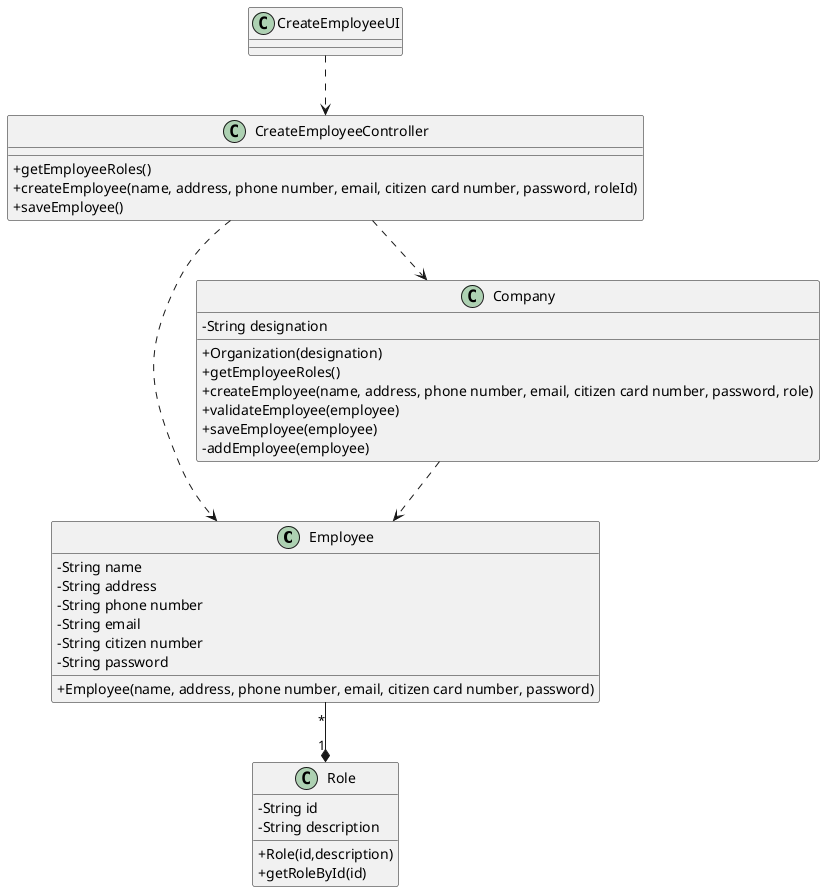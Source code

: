 @startuml US10_CD
skinparam classAttributeIconSize 0

class Employee {
  -String name
  -String address
  -String phone number
  -String email
  -String citizen number
  -String password
  +Employee(name, address, phone number, email, citizen card number, password)
}

class Role {
  -String id
  -String description
  +Role(id,description)
  +getRoleById(id)
}

class Company {
  -String designation
  +Organization(designation)
  +getEmployeeRoles()
  +createEmployee(name, address, phone number, email, citizen card number, password, role)
  +validateEmployee(employee)
  +saveEmployee(employee)
  -addEmployee(employee)
}

class CreateEmployeeController {
  +getEmployeeRoles()
  +createEmployee(name, address, phone number, email, citizen card number, password, roleId)
  +saveEmployee()
}

class CreateEmployeeUI {
}

CreateEmployeeUI ..> CreateEmployeeController
CreateEmployeeController ..> Employee
CreateEmployeeController ..> Company
Company ..> Employee
Employee "*" --* "1" Role

@enduml